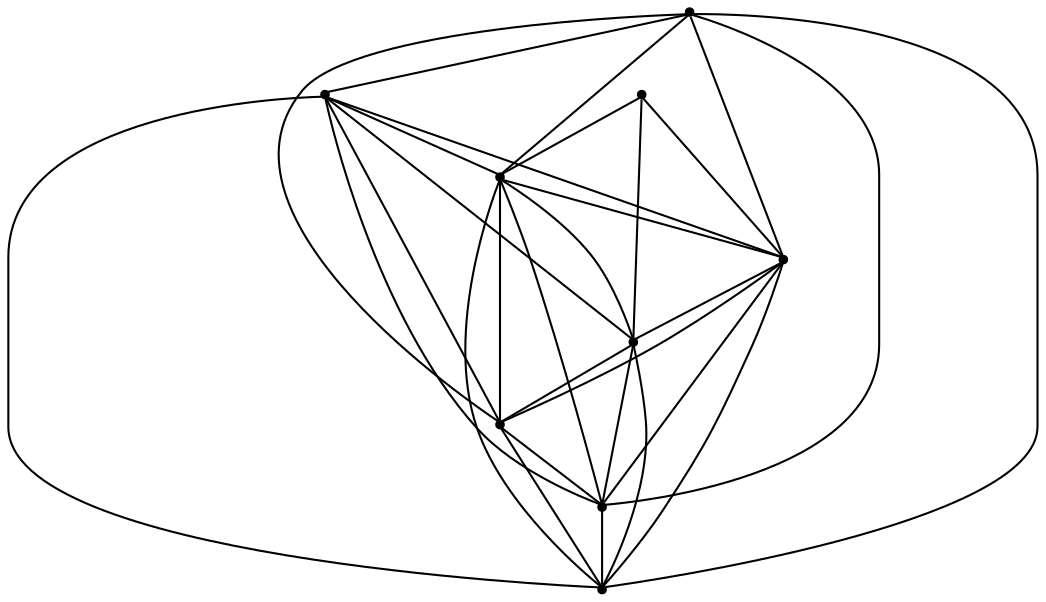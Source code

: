 graph {
  node [shape=point,comment="{\"directed\":false,\"doi\":\"10.1007/978-3-319-73915-1_33\",\"figure\":\"2 (1)\"}"]

  v0 [pos="1413.5168250056472,358.6417696730925"]
  v1 [pos="1596.879368864638,275.2961802958564"]
  v2 [pos="1446.8554693436454,441.9873590503285"]
  v3 [pos="1246.823603315655,375.31088754853965"]
  v4 [pos="1463.5247915126445,325.3035339221981"]
  v5 [pos="1546.8714023576404,391.9800054239869"]
  v6 [pos="1413.5168250056468,241.95794454496195"]
  v7 [pos="1491.9293243735829,267.97444526224706"]
  v8 [pos="1397.2350424483075,407.153033343633"]

  v3 -- v0 [id="-3",pos="1246.823603315655,375.31088754853965 1413.5168250056472,358.6417696730925 1413.5168250056472,358.6417696730925 1413.5168250056472,358.6417696730925"]
  v3 -- v5 [id="-6",pos="1246.823603315655,375.31088754853965 1546.8714023576404,391.9800054239869 1546.8714023576404,391.9800054239869 1546.8714023576404,391.9800054239869"]
  v3 -- v1 [id="-9",pos="1246.823603315655,375.31088754853965 1596.879368864638,275.2961802958564 1596.879368864638,275.2961802958564 1596.879368864638,275.2961802958564"]
  v3 -- v2 [id="-12",pos="1246.823603315655,375.31088754853965 1446.8554693436454,441.9873590503285 1446.8554693436454,441.9873590503285 1446.8554693436454,441.9873590503285"]
  v3 -- v6 [id="-15",pos="1246.823603315655,375.31088754853965 1413.5168250056468,241.95794454496195 1413.5168250056468,241.95794454496195 1413.5168250056468,241.95794454496195"]
  v4 -- v1 [id="-19",pos="1463.5247915126445,325.3035339221981 1596.879368864638,275.2961802958564 1596.879368864638,275.2961802958564 1596.879368864638,275.2961802958564"]
  v1 -- v0 [id="-21",pos="1596.879368864638,275.2961802958564 1413.5168250056472,358.6417696730925 1413.5168250056472,358.6417696730925 1413.5168250056472,358.6417696730925"]
  v1 -- v2 [id="-24",pos="1596.879368864638,275.2961802958564 1446.8554693436454,441.9873590503285 1446.8554693436454,441.9873590503285 1446.8554693436454,441.9873590503285"]
  v4 -- v3 [id="-27",pos="1463.5247915126445,325.3035339221981 1246.823603315655,375.31088754853965 1246.823603315655,375.31088754853965 1246.823603315655,375.31088754853965"]
  v1 -- v5 [id="-30",pos="1596.879368864638,275.2961802958564 1546.8714023576404,391.9800054239869 1546.8714023576404,391.9800054239869 1546.8714023576404,391.9800054239869"]
  v1 -- v6 [id="-32",pos="1596.879368864638,275.2961802958564 1413.5168250056468,241.95794454496195 1413.5168250056468,241.95794454496195 1413.5168250056468,241.95794454496195"]
  v0 -- v2 [id="-35",pos="1413.5168250056472,358.6417696730925 1446.8554693436454,441.9873590503285 1446.8554693436454,441.9873590503285 1446.8554693436454,441.9873590503285"]
  v5 -- v0 [id="-37",pos="1546.8714023576404,391.9800054239869 1413.5168250056472,358.6417696730925 1413.5168250056472,358.6417696730925 1413.5168250056472,358.6417696730925"]
  v4 -- v5 [id="-40",pos="1463.5247915126445,325.3035339221981 1546.8714023576404,391.9800054239869 1546.8714023576404,391.9800054239869 1546.8714023576404,391.9800054239869"]
  v5 -- v2 [id="-43",pos="1546.8714023576404,391.9800054239869 1446.8554693436454,441.9873590503285 1446.8554693436454,441.9873590503285 1446.8554693436454,441.9873590503285"]
  v4 -- v0 [id="-46",pos="1463.5247915126445,325.3035339221981 1413.5168250056472,358.6417696730925 1413.5168250056472,358.6417696730925 1413.5168250056472,358.6417696730925"]
  v4 -- v6 [id="-50",pos="1463.5247915126445,325.3035339221981 1413.5168250056468,241.95794454496195 1413.5168250056468,241.95794454496195 1413.5168250056468,241.95794454496195"]
  v8 -- v3 [id="-54",pos="1397.2350424483075,407.153033343633 1246.823603315655,375.31088754853965 1246.823603315655,375.31088754853965 1246.823603315655,375.31088754853965"]
  v8 -- v2 [id="-55",pos="1397.2350424483075,407.153033343633 1446.8554693436454,441.9873590503285 1446.8554693436454,441.9873590503285 1446.8554693436454,441.9873590503285"]
  v8 -- v4 [id="-56",pos="1397.2350424483075,407.153033343633 1463.5247915126445,325.3035339221981 1463.5247915126445,325.3035339221981 1463.5247915126445,325.3035339221981"]
  v6 -- v5 [id="-58",pos="1413.5168250056468,241.95794454496195 1546.8714023576404,391.9800054239869 1546.8714023576404,391.9800054239869 1546.8714023576404,391.9800054239869"]
  v6 -- v2 [id="-63",pos="1413.5168250056468,241.95794454496195 1446.8554693436454,441.9873590503285 1446.8554693436454,441.9873590503285 1446.8554693436454,441.9873590503285"]
  v7 -- v0 [id="-65",pos="1491.9293243735829,267.97444526224706 1413.5168250056472,358.6417696730925 1413.5168250056472,358.6417696730925 1413.5168250056472,358.6417696730925"]
  v7 -- v2 [id="-66",pos="1491.9293243735829,267.97444526224706 1446.8554693436454,441.9873590503285 1446.8554693436454,441.9873590503285 1446.8554693436454,441.9873590503285"]
  v7 -- v5 [id="-67",pos="1491.9293243735829,267.97444526224706 1546.8714023576404,391.9800054239869 1546.8714023576404,391.9800054239869 1546.8714023576404,391.9800054239869"]
  v7 -- v6 [id="-68",pos="1491.9293243735829,267.97444526224706 1413.5168250056468,241.95794454496195 1413.5168250056468,241.95794454496195 1413.5168250056468,241.95794454496195"]
  v7 -- v1 [id="-69",pos="1491.9293243735829,267.97444526224706 1596.879368864638,275.2961802958564 1596.879368864638,275.2961802958564 1596.879368864638,275.2961802958564"]
  v6 -- v0 [id="-71",pos="1413.5168250056468,241.95794454496195 1413.5168250056472,358.6417696730925 1413.5168250056472,358.6417696730925 1413.5168250056472,358.6417696730925"]
  v2 -- v4 [id="-75",pos="1446.8554693436454,441.9873590503285 1463.5247915126445,325.3035339221981 1463.5247915126445,325.3035339221981 1463.5247915126445,325.3035339221981"]
  v7 -- v4 [id="-78",pos="1491.9293243735829,267.97444526224706 1463.5247915126445,325.3035339221981 1463.5247915126445,325.3035339221981 1463.5247915126445,325.3035339221981"]
}